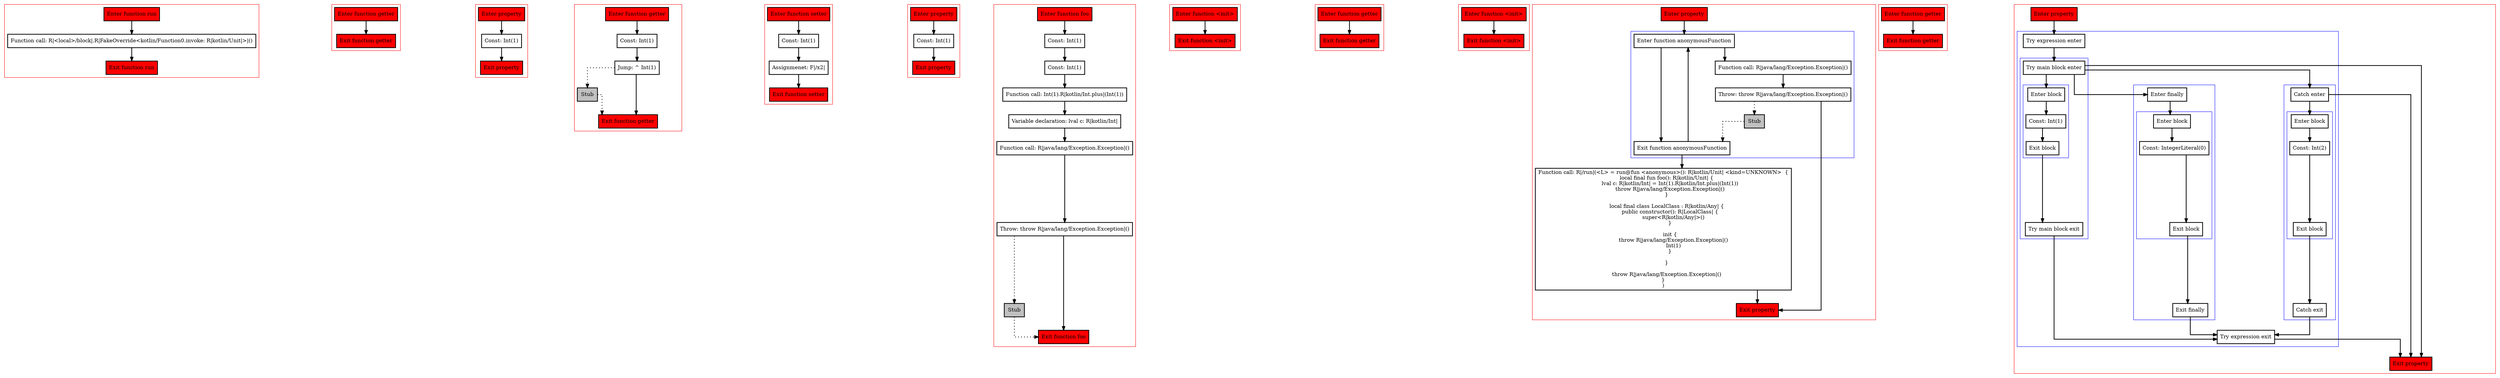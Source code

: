 digraph propertiesAndInitBlocks_kt {
  graph [splines=ortho nodesep=3]
  node [shape=box penwidth=2]
  edge [penwidth=2]

  subgraph cluster_0 {
    color=red
    0 [label="Enter function run" style="filled" fillcolor=red];
    1 [label="Function call: R|<local>/block|.R|FakeOverride<kotlin/Function0.invoke: R|kotlin/Unit|>|()"];
    2 [label="Exit function run" style="filled" fillcolor=red];
  }

  0 -> {1};
  1 -> {2};

  subgraph cluster_1 {
    color=red
    3 [label="Enter function getter" style="filled" fillcolor=red];
    4 [label="Exit function getter" style="filled" fillcolor=red];
  }

  3 -> {4};

  subgraph cluster_2 {
    color=red
    5 [label="Enter property" style="filled" fillcolor=red];
    6 [label="Const: Int(1)"];
    7 [label="Exit property" style="filled" fillcolor=red];
  }

  5 -> {6};
  6 -> {7};

  subgraph cluster_3 {
    color=red
    8 [label="Enter function getter" style="filled" fillcolor=red];
    9 [label="Const: Int(1)"];
    10 [label="Jump: ^ Int(1)"];
    11 [label="Stub" style="filled" fillcolor=gray];
    12 [label="Exit function getter" style="filled" fillcolor=red];
  }

  8 -> {9};
  9 -> {10};
  10 -> {12};
  10 -> {11} [style=dotted];
  11 -> {12} [style=dotted];

  subgraph cluster_4 {
    color=red
    13 [label="Enter function setter" style="filled" fillcolor=red];
    14 [label="Const: Int(1)"];
    15 [label="Assignmenet: F|/x2|"];
    16 [label="Exit function setter" style="filled" fillcolor=red];
  }

  13 -> {14};
  14 -> {15};
  15 -> {16};

  subgraph cluster_5 {
    color=red
    17 [label="Enter property" style="filled" fillcolor=red];
    18 [label="Const: Int(1)"];
    19 [label="Exit property" style="filled" fillcolor=red];
  }

  17 -> {18};
  18 -> {19};

  subgraph cluster_6 {
    color=red
    20 [label="Enter function foo" style="filled" fillcolor=red];
    21 [label="Const: Int(1)"];
    22 [label="Const: Int(1)"];
    23 [label="Function call: Int(1).R|kotlin/Int.plus|(Int(1))"];
    24 [label="Variable declaration: lval c: R|kotlin/Int|"];
    25 [label="Function call: R|java/lang/Exception.Exception|()"];
    26 [label="Throw: throw R|java/lang/Exception.Exception|()"];
    27 [label="Stub" style="filled" fillcolor=gray];
    28 [label="Exit function foo" style="filled" fillcolor=red];
  }

  20 -> {21};
  21 -> {22};
  22 -> {23};
  23 -> {24};
  24 -> {25};
  25 -> {26};
  26 -> {28};
  26 -> {27} [style=dotted];
  27 -> {28} [style=dotted];

  subgraph cluster_7 {
    color=red
    29 [label="Enter function <init>" style="filled" fillcolor=red];
    30 [label="Exit function <init>" style="filled" fillcolor=red];
  }

  29 -> {30};

  subgraph cluster_8 {
    color=red
    31 [label="Enter function getter" style="filled" fillcolor=red];
    32 [label="Exit function getter" style="filled" fillcolor=red];
  }

  31 -> {32};

  subgraph cluster_9 {
    color=red
    33 [label="Enter function <init>" style="filled" fillcolor=red];
    34 [label="Exit function <init>" style="filled" fillcolor=red];
  }

  33 -> {34};

  subgraph cluster_10 {
    color=red
    35 [label="Enter property" style="filled" fillcolor=red];
    subgraph cluster_11 {
      color=blue
      36 [label="Enter function anonymousFunction"];
      37 [label="Function call: R|java/lang/Exception.Exception|()"];
      38 [label="Throw: throw R|java/lang/Exception.Exception|()"];
      39 [label="Stub" style="filled" fillcolor=gray];
      40 [label="Exit function anonymousFunction"];
    }
    41 [label="Function call: R|/run|(<L> = run@fun <anonymous>(): R|kotlin/Unit| <kind=UNKNOWN>  {
    local final fun foo(): R|kotlin/Unit| {
        lval c: R|kotlin/Int| = Int(1).R|kotlin/Int.plus|(Int(1))
        throw R|java/lang/Exception.Exception|()
    }

    local final class LocalClass : R|kotlin/Any| {
        public constructor(): R|LocalClass| {
            super<R|kotlin/Any|>()
        }

        init {
            throw R|java/lang/Exception.Exception|()
            Int(1)
        }

    }

    throw R|java/lang/Exception.Exception|()
}
)"];
    42 [label="Exit property" style="filled" fillcolor=red];
  }

  35 -> {36};
  36 -> {40 37};
  37 -> {38};
  38 -> {42};
  38 -> {39} [style=dotted];
  39 -> {40} [style=dotted];
  40 -> {36 41};
  41 -> {42};

  subgraph cluster_12 {
    color=red
    43 [label="Enter function getter" style="filled" fillcolor=red];
    44 [label="Exit function getter" style="filled" fillcolor=red];
  }

  43 -> {44};

  subgraph cluster_13 {
    color=red
    45 [label="Enter property" style="filled" fillcolor=red];
    subgraph cluster_14 {
      color=blue
      46 [label="Try expression enter"];
      subgraph cluster_15 {
        color=blue
        47 [label="Try main block enter"];
        subgraph cluster_16 {
          color=blue
          48 [label="Enter block"];
          49 [label="Const: Int(1)"];
          50 [label="Exit block"];
        }
        51 [label="Try main block exit"];
      }
      subgraph cluster_17 {
        color=blue
        52 [label="Enter finally"];
        subgraph cluster_18 {
          color=blue
          53 [label="Enter block"];
          54 [label="Const: IntegerLiteral(0)"];
          55 [label="Exit block"];
        }
        56 [label="Exit finally"];
      }
      subgraph cluster_19 {
        color=blue
        57 [label="Catch enter"];
        subgraph cluster_20 {
          color=blue
          58 [label="Enter block"];
          59 [label="Const: Int(2)"];
          60 [label="Exit block"];
        }
        61 [label="Catch exit"];
      }
      62 [label="Try expression exit"];
    }
    63 [label="Exit property" style="filled" fillcolor=red];
  }

  45 -> {46};
  46 -> {47};
  47 -> {63 57 52 48};
  48 -> {49};
  49 -> {50};
  50 -> {51};
  51 -> {62};
  52 -> {53};
  53 -> {54};
  54 -> {55};
  55 -> {56};
  56 -> {62};
  57 -> {63 58};
  58 -> {59};
  59 -> {60};
  60 -> {61};
  61 -> {62};
  62 -> {63};

}
